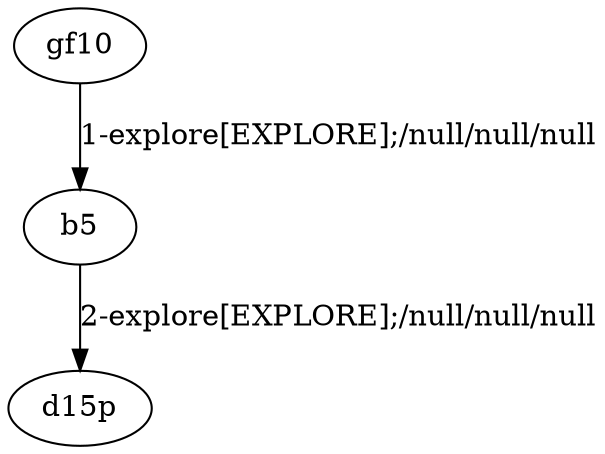 # Total number of goals covered by this test: 1
# b5 --> d15p

digraph g {
"gf10" -> "b5" [label = "1-explore[EXPLORE];/null/null/null"];
"b5" -> "d15p" [label = "2-explore[EXPLORE];/null/null/null"];
}